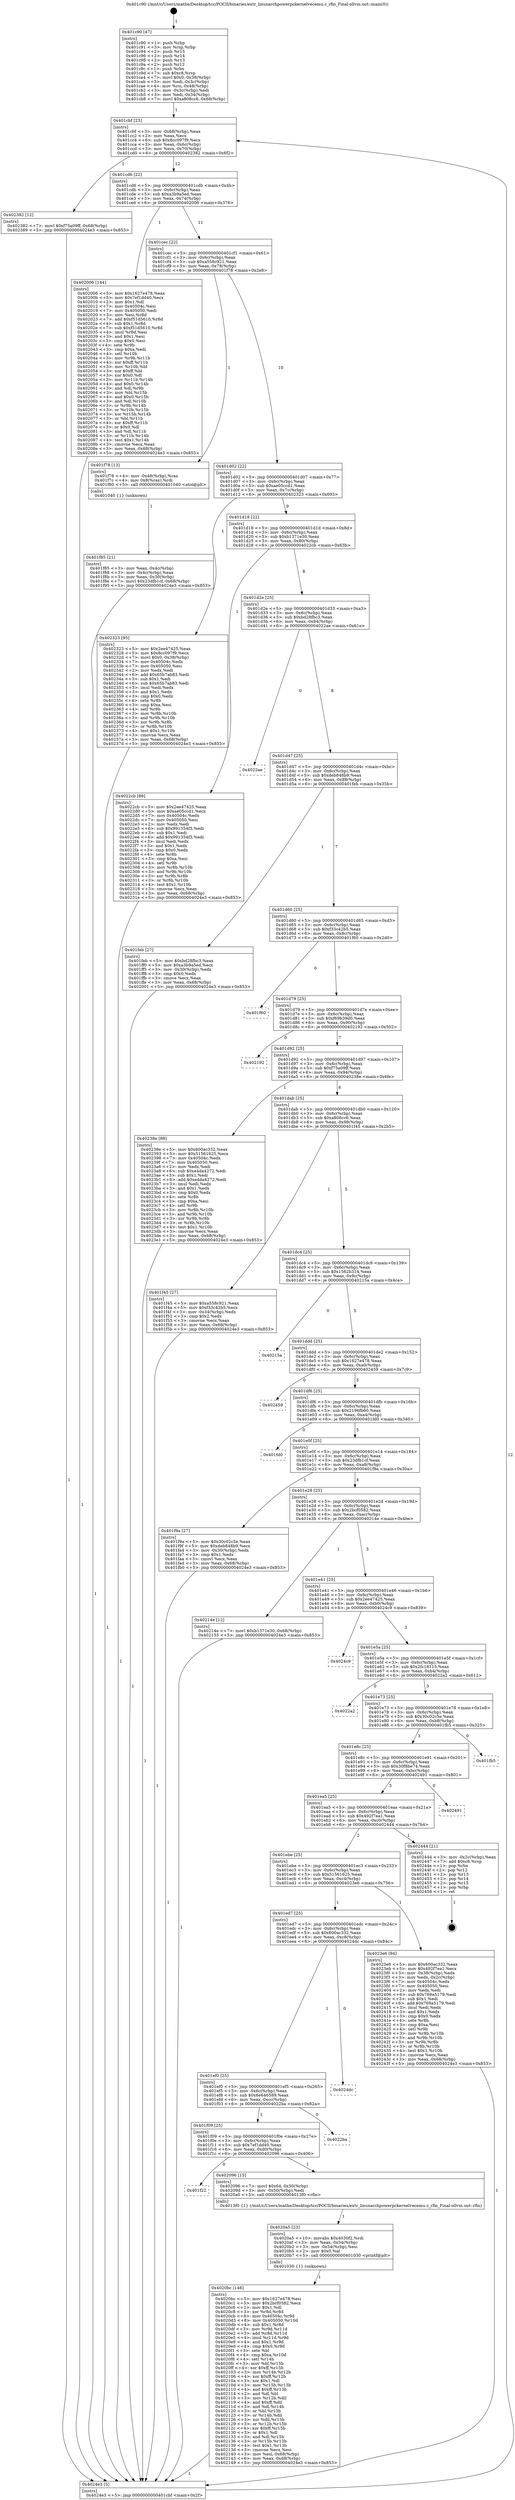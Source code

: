 digraph "0x401c90" {
  label = "0x401c90 (/mnt/c/Users/mathe/Desktop/tcc/POCII/binaries/extr_linuxarchpowerpckernelvecemu.c_rfin_Final-ollvm.out::main(0))"
  labelloc = "t"
  node[shape=record]

  Entry [label="",width=0.3,height=0.3,shape=circle,fillcolor=black,style=filled]
  "0x401cbf" [label="{
     0x401cbf [23]\l
     | [instrs]\l
     &nbsp;&nbsp;0x401cbf \<+3\>: mov -0x68(%rbp),%eax\l
     &nbsp;&nbsp;0x401cc2 \<+2\>: mov %eax,%ecx\l
     &nbsp;&nbsp;0x401cc4 \<+6\>: sub $0x8cc097f9,%ecx\l
     &nbsp;&nbsp;0x401cca \<+3\>: mov %eax,-0x6c(%rbp)\l
     &nbsp;&nbsp;0x401ccd \<+3\>: mov %ecx,-0x70(%rbp)\l
     &nbsp;&nbsp;0x401cd0 \<+6\>: je 0000000000402382 \<main+0x6f2\>\l
  }"]
  "0x402382" [label="{
     0x402382 [12]\l
     | [instrs]\l
     &nbsp;&nbsp;0x402382 \<+7\>: movl $0xf75a09ff,-0x68(%rbp)\l
     &nbsp;&nbsp;0x402389 \<+5\>: jmp 00000000004024e3 \<main+0x853\>\l
  }"]
  "0x401cd6" [label="{
     0x401cd6 [22]\l
     | [instrs]\l
     &nbsp;&nbsp;0x401cd6 \<+5\>: jmp 0000000000401cdb \<main+0x4b\>\l
     &nbsp;&nbsp;0x401cdb \<+3\>: mov -0x6c(%rbp),%eax\l
     &nbsp;&nbsp;0x401cde \<+5\>: sub $0xa3b9a5ed,%eax\l
     &nbsp;&nbsp;0x401ce3 \<+3\>: mov %eax,-0x74(%rbp)\l
     &nbsp;&nbsp;0x401ce6 \<+6\>: je 0000000000402006 \<main+0x376\>\l
  }"]
  Exit [label="",width=0.3,height=0.3,shape=circle,fillcolor=black,style=filled,peripheries=2]
  "0x402006" [label="{
     0x402006 [144]\l
     | [instrs]\l
     &nbsp;&nbsp;0x402006 \<+5\>: mov $0x1627e478,%eax\l
     &nbsp;&nbsp;0x40200b \<+5\>: mov $0x7ef1dd40,%ecx\l
     &nbsp;&nbsp;0x402010 \<+2\>: mov $0x1,%dl\l
     &nbsp;&nbsp;0x402012 \<+7\>: mov 0x40504c,%esi\l
     &nbsp;&nbsp;0x402019 \<+7\>: mov 0x405050,%edi\l
     &nbsp;&nbsp;0x402020 \<+3\>: mov %esi,%r8d\l
     &nbsp;&nbsp;0x402023 \<+7\>: add $0xf51d5610,%r8d\l
     &nbsp;&nbsp;0x40202a \<+4\>: sub $0x1,%r8d\l
     &nbsp;&nbsp;0x40202e \<+7\>: sub $0xf51d5610,%r8d\l
     &nbsp;&nbsp;0x402035 \<+4\>: imul %r8d,%esi\l
     &nbsp;&nbsp;0x402039 \<+3\>: and $0x1,%esi\l
     &nbsp;&nbsp;0x40203c \<+3\>: cmp $0x0,%esi\l
     &nbsp;&nbsp;0x40203f \<+4\>: sete %r9b\l
     &nbsp;&nbsp;0x402043 \<+3\>: cmp $0xa,%edi\l
     &nbsp;&nbsp;0x402046 \<+4\>: setl %r10b\l
     &nbsp;&nbsp;0x40204a \<+3\>: mov %r9b,%r11b\l
     &nbsp;&nbsp;0x40204d \<+4\>: xor $0xff,%r11b\l
     &nbsp;&nbsp;0x402051 \<+3\>: mov %r10b,%bl\l
     &nbsp;&nbsp;0x402054 \<+3\>: xor $0xff,%bl\l
     &nbsp;&nbsp;0x402057 \<+3\>: xor $0x0,%dl\l
     &nbsp;&nbsp;0x40205a \<+3\>: mov %r11b,%r14b\l
     &nbsp;&nbsp;0x40205d \<+4\>: and $0x0,%r14b\l
     &nbsp;&nbsp;0x402061 \<+3\>: and %dl,%r9b\l
     &nbsp;&nbsp;0x402064 \<+3\>: mov %bl,%r15b\l
     &nbsp;&nbsp;0x402067 \<+4\>: and $0x0,%r15b\l
     &nbsp;&nbsp;0x40206b \<+3\>: and %dl,%r10b\l
     &nbsp;&nbsp;0x40206e \<+3\>: or %r9b,%r14b\l
     &nbsp;&nbsp;0x402071 \<+3\>: or %r10b,%r15b\l
     &nbsp;&nbsp;0x402074 \<+3\>: xor %r15b,%r14b\l
     &nbsp;&nbsp;0x402077 \<+3\>: or %bl,%r11b\l
     &nbsp;&nbsp;0x40207a \<+4\>: xor $0xff,%r11b\l
     &nbsp;&nbsp;0x40207e \<+3\>: or $0x0,%dl\l
     &nbsp;&nbsp;0x402081 \<+3\>: and %dl,%r11b\l
     &nbsp;&nbsp;0x402084 \<+3\>: or %r11b,%r14b\l
     &nbsp;&nbsp;0x402087 \<+4\>: test $0x1,%r14b\l
     &nbsp;&nbsp;0x40208b \<+3\>: cmovne %ecx,%eax\l
     &nbsp;&nbsp;0x40208e \<+3\>: mov %eax,-0x68(%rbp)\l
     &nbsp;&nbsp;0x402091 \<+5\>: jmp 00000000004024e3 \<main+0x853\>\l
  }"]
  "0x401cec" [label="{
     0x401cec [22]\l
     | [instrs]\l
     &nbsp;&nbsp;0x401cec \<+5\>: jmp 0000000000401cf1 \<main+0x61\>\l
     &nbsp;&nbsp;0x401cf1 \<+3\>: mov -0x6c(%rbp),%eax\l
     &nbsp;&nbsp;0x401cf4 \<+5\>: sub $0xa558c921,%eax\l
     &nbsp;&nbsp;0x401cf9 \<+3\>: mov %eax,-0x78(%rbp)\l
     &nbsp;&nbsp;0x401cfc \<+6\>: je 0000000000401f78 \<main+0x2e8\>\l
  }"]
  "0x4020bc" [label="{
     0x4020bc [146]\l
     | [instrs]\l
     &nbsp;&nbsp;0x4020bc \<+5\>: mov $0x1627e478,%esi\l
     &nbsp;&nbsp;0x4020c1 \<+5\>: mov $0x2bcf0582,%ecx\l
     &nbsp;&nbsp;0x4020c6 \<+2\>: mov $0x1,%dl\l
     &nbsp;&nbsp;0x4020c8 \<+3\>: xor %r8d,%r8d\l
     &nbsp;&nbsp;0x4020cb \<+8\>: mov 0x40504c,%r9d\l
     &nbsp;&nbsp;0x4020d3 \<+8\>: mov 0x405050,%r10d\l
     &nbsp;&nbsp;0x4020db \<+4\>: sub $0x1,%r8d\l
     &nbsp;&nbsp;0x4020df \<+3\>: mov %r9d,%r11d\l
     &nbsp;&nbsp;0x4020e2 \<+3\>: add %r8d,%r11d\l
     &nbsp;&nbsp;0x4020e5 \<+4\>: imul %r11d,%r9d\l
     &nbsp;&nbsp;0x4020e9 \<+4\>: and $0x1,%r9d\l
     &nbsp;&nbsp;0x4020ed \<+4\>: cmp $0x0,%r9d\l
     &nbsp;&nbsp;0x4020f1 \<+3\>: sete %bl\l
     &nbsp;&nbsp;0x4020f4 \<+4\>: cmp $0xa,%r10d\l
     &nbsp;&nbsp;0x4020f8 \<+4\>: setl %r14b\l
     &nbsp;&nbsp;0x4020fc \<+3\>: mov %bl,%r15b\l
     &nbsp;&nbsp;0x4020ff \<+4\>: xor $0xff,%r15b\l
     &nbsp;&nbsp;0x402103 \<+3\>: mov %r14b,%r12b\l
     &nbsp;&nbsp;0x402106 \<+4\>: xor $0xff,%r12b\l
     &nbsp;&nbsp;0x40210a \<+3\>: xor $0x1,%dl\l
     &nbsp;&nbsp;0x40210d \<+3\>: mov %r15b,%r13b\l
     &nbsp;&nbsp;0x402110 \<+4\>: and $0xff,%r13b\l
     &nbsp;&nbsp;0x402114 \<+2\>: and %dl,%bl\l
     &nbsp;&nbsp;0x402116 \<+3\>: mov %r12b,%dil\l
     &nbsp;&nbsp;0x402119 \<+4\>: and $0xff,%dil\l
     &nbsp;&nbsp;0x40211d \<+3\>: and %dl,%r14b\l
     &nbsp;&nbsp;0x402120 \<+3\>: or %bl,%r13b\l
     &nbsp;&nbsp;0x402123 \<+3\>: or %r14b,%dil\l
     &nbsp;&nbsp;0x402126 \<+3\>: xor %dil,%r13b\l
     &nbsp;&nbsp;0x402129 \<+3\>: or %r12b,%r15b\l
     &nbsp;&nbsp;0x40212c \<+4\>: xor $0xff,%r15b\l
     &nbsp;&nbsp;0x402130 \<+3\>: or $0x1,%dl\l
     &nbsp;&nbsp;0x402133 \<+3\>: and %dl,%r15b\l
     &nbsp;&nbsp;0x402136 \<+3\>: or %r15b,%r13b\l
     &nbsp;&nbsp;0x402139 \<+4\>: test $0x1,%r13b\l
     &nbsp;&nbsp;0x40213d \<+3\>: cmovne %ecx,%esi\l
     &nbsp;&nbsp;0x402140 \<+3\>: mov %esi,-0x68(%rbp)\l
     &nbsp;&nbsp;0x402143 \<+6\>: mov %eax,-0xd8(%rbp)\l
     &nbsp;&nbsp;0x402149 \<+5\>: jmp 00000000004024e3 \<main+0x853\>\l
  }"]
  "0x401f78" [label="{
     0x401f78 [13]\l
     | [instrs]\l
     &nbsp;&nbsp;0x401f78 \<+4\>: mov -0x48(%rbp),%rax\l
     &nbsp;&nbsp;0x401f7c \<+4\>: mov 0x8(%rax),%rdi\l
     &nbsp;&nbsp;0x401f80 \<+5\>: call 0000000000401040 \<atoi@plt\>\l
     | [calls]\l
     &nbsp;&nbsp;0x401040 \{1\} (unknown)\l
  }"]
  "0x401d02" [label="{
     0x401d02 [22]\l
     | [instrs]\l
     &nbsp;&nbsp;0x401d02 \<+5\>: jmp 0000000000401d07 \<main+0x77\>\l
     &nbsp;&nbsp;0x401d07 \<+3\>: mov -0x6c(%rbp),%eax\l
     &nbsp;&nbsp;0x401d0a \<+5\>: sub $0xae05ccd1,%eax\l
     &nbsp;&nbsp;0x401d0f \<+3\>: mov %eax,-0x7c(%rbp)\l
     &nbsp;&nbsp;0x401d12 \<+6\>: je 0000000000402323 \<main+0x693\>\l
  }"]
  "0x4020a5" [label="{
     0x4020a5 [23]\l
     | [instrs]\l
     &nbsp;&nbsp;0x4020a5 \<+10\>: movabs $0x4030f2,%rdi\l
     &nbsp;&nbsp;0x4020af \<+3\>: mov %eax,-0x54(%rbp)\l
     &nbsp;&nbsp;0x4020b2 \<+3\>: mov -0x54(%rbp),%esi\l
     &nbsp;&nbsp;0x4020b5 \<+2\>: mov $0x0,%al\l
     &nbsp;&nbsp;0x4020b7 \<+5\>: call 0000000000401030 \<printf@plt\>\l
     | [calls]\l
     &nbsp;&nbsp;0x401030 \{1\} (unknown)\l
  }"]
  "0x402323" [label="{
     0x402323 [95]\l
     | [instrs]\l
     &nbsp;&nbsp;0x402323 \<+5\>: mov $0x2ee47425,%eax\l
     &nbsp;&nbsp;0x402328 \<+5\>: mov $0x8cc097f9,%ecx\l
     &nbsp;&nbsp;0x40232d \<+7\>: movl $0x0,-0x38(%rbp)\l
     &nbsp;&nbsp;0x402334 \<+7\>: mov 0x40504c,%edx\l
     &nbsp;&nbsp;0x40233b \<+7\>: mov 0x405050,%esi\l
     &nbsp;&nbsp;0x402342 \<+2\>: mov %edx,%edi\l
     &nbsp;&nbsp;0x402344 \<+6\>: add $0x65b7ab83,%edi\l
     &nbsp;&nbsp;0x40234a \<+3\>: sub $0x1,%edi\l
     &nbsp;&nbsp;0x40234d \<+6\>: sub $0x65b7ab83,%edi\l
     &nbsp;&nbsp;0x402353 \<+3\>: imul %edi,%edx\l
     &nbsp;&nbsp;0x402356 \<+3\>: and $0x1,%edx\l
     &nbsp;&nbsp;0x402359 \<+3\>: cmp $0x0,%edx\l
     &nbsp;&nbsp;0x40235c \<+4\>: sete %r8b\l
     &nbsp;&nbsp;0x402360 \<+3\>: cmp $0xa,%esi\l
     &nbsp;&nbsp;0x402363 \<+4\>: setl %r9b\l
     &nbsp;&nbsp;0x402367 \<+3\>: mov %r8b,%r10b\l
     &nbsp;&nbsp;0x40236a \<+3\>: and %r9b,%r10b\l
     &nbsp;&nbsp;0x40236d \<+3\>: xor %r9b,%r8b\l
     &nbsp;&nbsp;0x402370 \<+3\>: or %r8b,%r10b\l
     &nbsp;&nbsp;0x402373 \<+4\>: test $0x1,%r10b\l
     &nbsp;&nbsp;0x402377 \<+3\>: cmovne %ecx,%eax\l
     &nbsp;&nbsp;0x40237a \<+3\>: mov %eax,-0x68(%rbp)\l
     &nbsp;&nbsp;0x40237d \<+5\>: jmp 00000000004024e3 \<main+0x853\>\l
  }"]
  "0x401d18" [label="{
     0x401d18 [22]\l
     | [instrs]\l
     &nbsp;&nbsp;0x401d18 \<+5\>: jmp 0000000000401d1d \<main+0x8d\>\l
     &nbsp;&nbsp;0x401d1d \<+3\>: mov -0x6c(%rbp),%eax\l
     &nbsp;&nbsp;0x401d20 \<+5\>: sub $0xb1371e30,%eax\l
     &nbsp;&nbsp;0x401d25 \<+3\>: mov %eax,-0x80(%rbp)\l
     &nbsp;&nbsp;0x401d28 \<+6\>: je 00000000004022cb \<main+0x63b\>\l
  }"]
  "0x401f22" [label="{
     0x401f22\l
  }", style=dashed]
  "0x4022cb" [label="{
     0x4022cb [88]\l
     | [instrs]\l
     &nbsp;&nbsp;0x4022cb \<+5\>: mov $0x2ee47425,%eax\l
     &nbsp;&nbsp;0x4022d0 \<+5\>: mov $0xae05ccd1,%ecx\l
     &nbsp;&nbsp;0x4022d5 \<+7\>: mov 0x40504c,%edx\l
     &nbsp;&nbsp;0x4022dc \<+7\>: mov 0x405050,%esi\l
     &nbsp;&nbsp;0x4022e3 \<+2\>: mov %edx,%edi\l
     &nbsp;&nbsp;0x4022e5 \<+6\>: sub $0x991354f3,%edi\l
     &nbsp;&nbsp;0x4022eb \<+3\>: sub $0x1,%edi\l
     &nbsp;&nbsp;0x4022ee \<+6\>: add $0x991354f3,%edi\l
     &nbsp;&nbsp;0x4022f4 \<+3\>: imul %edi,%edx\l
     &nbsp;&nbsp;0x4022f7 \<+3\>: and $0x1,%edx\l
     &nbsp;&nbsp;0x4022fa \<+3\>: cmp $0x0,%edx\l
     &nbsp;&nbsp;0x4022fd \<+4\>: sete %r8b\l
     &nbsp;&nbsp;0x402301 \<+3\>: cmp $0xa,%esi\l
     &nbsp;&nbsp;0x402304 \<+4\>: setl %r9b\l
     &nbsp;&nbsp;0x402308 \<+3\>: mov %r8b,%r10b\l
     &nbsp;&nbsp;0x40230b \<+3\>: and %r9b,%r10b\l
     &nbsp;&nbsp;0x40230e \<+3\>: xor %r9b,%r8b\l
     &nbsp;&nbsp;0x402311 \<+3\>: or %r8b,%r10b\l
     &nbsp;&nbsp;0x402314 \<+4\>: test $0x1,%r10b\l
     &nbsp;&nbsp;0x402318 \<+3\>: cmovne %ecx,%eax\l
     &nbsp;&nbsp;0x40231b \<+3\>: mov %eax,-0x68(%rbp)\l
     &nbsp;&nbsp;0x40231e \<+5\>: jmp 00000000004024e3 \<main+0x853\>\l
  }"]
  "0x401d2e" [label="{
     0x401d2e [25]\l
     | [instrs]\l
     &nbsp;&nbsp;0x401d2e \<+5\>: jmp 0000000000401d33 \<main+0xa3\>\l
     &nbsp;&nbsp;0x401d33 \<+3\>: mov -0x6c(%rbp),%eax\l
     &nbsp;&nbsp;0x401d36 \<+5\>: sub $0xbd28fbc3,%eax\l
     &nbsp;&nbsp;0x401d3b \<+6\>: mov %eax,-0x84(%rbp)\l
     &nbsp;&nbsp;0x401d41 \<+6\>: je 00000000004022ae \<main+0x61e\>\l
  }"]
  "0x402096" [label="{
     0x402096 [15]\l
     | [instrs]\l
     &nbsp;&nbsp;0x402096 \<+7\>: movl $0x64,-0x50(%rbp)\l
     &nbsp;&nbsp;0x40209d \<+3\>: mov -0x50(%rbp),%edi\l
     &nbsp;&nbsp;0x4020a0 \<+5\>: call 00000000004013f0 \<rfin\>\l
     | [calls]\l
     &nbsp;&nbsp;0x4013f0 \{1\} (/mnt/c/Users/mathe/Desktop/tcc/POCII/binaries/extr_linuxarchpowerpckernelvecemu.c_rfin_Final-ollvm.out::rfin)\l
  }"]
  "0x4022ae" [label="{
     0x4022ae\l
  }", style=dashed]
  "0x401d47" [label="{
     0x401d47 [25]\l
     | [instrs]\l
     &nbsp;&nbsp;0x401d47 \<+5\>: jmp 0000000000401d4c \<main+0xbc\>\l
     &nbsp;&nbsp;0x401d4c \<+3\>: mov -0x6c(%rbp),%eax\l
     &nbsp;&nbsp;0x401d4f \<+5\>: sub $0xdeb848b9,%eax\l
     &nbsp;&nbsp;0x401d54 \<+6\>: mov %eax,-0x88(%rbp)\l
     &nbsp;&nbsp;0x401d5a \<+6\>: je 0000000000401feb \<main+0x35b\>\l
  }"]
  "0x401f09" [label="{
     0x401f09 [25]\l
     | [instrs]\l
     &nbsp;&nbsp;0x401f09 \<+5\>: jmp 0000000000401f0e \<main+0x27e\>\l
     &nbsp;&nbsp;0x401f0e \<+3\>: mov -0x6c(%rbp),%eax\l
     &nbsp;&nbsp;0x401f11 \<+5\>: sub $0x7ef1dd40,%eax\l
     &nbsp;&nbsp;0x401f16 \<+6\>: mov %eax,-0xd0(%rbp)\l
     &nbsp;&nbsp;0x401f1c \<+6\>: je 0000000000402096 \<main+0x406\>\l
  }"]
  "0x401feb" [label="{
     0x401feb [27]\l
     | [instrs]\l
     &nbsp;&nbsp;0x401feb \<+5\>: mov $0xbd28fbc3,%eax\l
     &nbsp;&nbsp;0x401ff0 \<+5\>: mov $0xa3b9a5ed,%ecx\l
     &nbsp;&nbsp;0x401ff5 \<+3\>: mov -0x30(%rbp),%edx\l
     &nbsp;&nbsp;0x401ff8 \<+3\>: cmp $0x0,%edx\l
     &nbsp;&nbsp;0x401ffb \<+3\>: cmove %ecx,%eax\l
     &nbsp;&nbsp;0x401ffe \<+3\>: mov %eax,-0x68(%rbp)\l
     &nbsp;&nbsp;0x402001 \<+5\>: jmp 00000000004024e3 \<main+0x853\>\l
  }"]
  "0x401d60" [label="{
     0x401d60 [25]\l
     | [instrs]\l
     &nbsp;&nbsp;0x401d60 \<+5\>: jmp 0000000000401d65 \<main+0xd5\>\l
     &nbsp;&nbsp;0x401d65 \<+3\>: mov -0x6c(%rbp),%eax\l
     &nbsp;&nbsp;0x401d68 \<+5\>: sub $0xf33c42b5,%eax\l
     &nbsp;&nbsp;0x401d6d \<+6\>: mov %eax,-0x8c(%rbp)\l
     &nbsp;&nbsp;0x401d73 \<+6\>: je 0000000000401f60 \<main+0x2d0\>\l
  }"]
  "0x4022ba" [label="{
     0x4022ba\l
  }", style=dashed]
  "0x401f60" [label="{
     0x401f60\l
  }", style=dashed]
  "0x401d79" [label="{
     0x401d79 [25]\l
     | [instrs]\l
     &nbsp;&nbsp;0x401d79 \<+5\>: jmp 0000000000401d7e \<main+0xee\>\l
     &nbsp;&nbsp;0x401d7e \<+3\>: mov -0x6c(%rbp),%eax\l
     &nbsp;&nbsp;0x401d81 \<+5\>: sub $0xf69b39d0,%eax\l
     &nbsp;&nbsp;0x401d86 \<+6\>: mov %eax,-0x90(%rbp)\l
     &nbsp;&nbsp;0x401d8c \<+6\>: je 0000000000402192 \<main+0x502\>\l
  }"]
  "0x401ef0" [label="{
     0x401ef0 [25]\l
     | [instrs]\l
     &nbsp;&nbsp;0x401ef0 \<+5\>: jmp 0000000000401ef5 \<main+0x265\>\l
     &nbsp;&nbsp;0x401ef5 \<+3\>: mov -0x6c(%rbp),%eax\l
     &nbsp;&nbsp;0x401ef8 \<+5\>: sub $0x6e646589,%eax\l
     &nbsp;&nbsp;0x401efd \<+6\>: mov %eax,-0xcc(%rbp)\l
     &nbsp;&nbsp;0x401f03 \<+6\>: je 00000000004022ba \<main+0x62a\>\l
  }"]
  "0x402192" [label="{
     0x402192\l
  }", style=dashed]
  "0x401d92" [label="{
     0x401d92 [25]\l
     | [instrs]\l
     &nbsp;&nbsp;0x401d92 \<+5\>: jmp 0000000000401d97 \<main+0x107\>\l
     &nbsp;&nbsp;0x401d97 \<+3\>: mov -0x6c(%rbp),%eax\l
     &nbsp;&nbsp;0x401d9a \<+5\>: sub $0xf75a09ff,%eax\l
     &nbsp;&nbsp;0x401d9f \<+6\>: mov %eax,-0x94(%rbp)\l
     &nbsp;&nbsp;0x401da5 \<+6\>: je 000000000040238e \<main+0x6fe\>\l
  }"]
  "0x4024dc" [label="{
     0x4024dc\l
  }", style=dashed]
  "0x40238e" [label="{
     0x40238e [88]\l
     | [instrs]\l
     &nbsp;&nbsp;0x40238e \<+5\>: mov $0x600ac332,%eax\l
     &nbsp;&nbsp;0x402393 \<+5\>: mov $0x51561625,%ecx\l
     &nbsp;&nbsp;0x402398 \<+7\>: mov 0x40504c,%edx\l
     &nbsp;&nbsp;0x40239f \<+7\>: mov 0x405050,%esi\l
     &nbsp;&nbsp;0x4023a6 \<+2\>: mov %edx,%edi\l
     &nbsp;&nbsp;0x4023a8 \<+6\>: sub $0xe4da4272,%edi\l
     &nbsp;&nbsp;0x4023ae \<+3\>: sub $0x1,%edi\l
     &nbsp;&nbsp;0x4023b1 \<+6\>: add $0xe4da4272,%edi\l
     &nbsp;&nbsp;0x4023b7 \<+3\>: imul %edi,%edx\l
     &nbsp;&nbsp;0x4023ba \<+3\>: and $0x1,%edx\l
     &nbsp;&nbsp;0x4023bd \<+3\>: cmp $0x0,%edx\l
     &nbsp;&nbsp;0x4023c0 \<+4\>: sete %r8b\l
     &nbsp;&nbsp;0x4023c4 \<+3\>: cmp $0xa,%esi\l
     &nbsp;&nbsp;0x4023c7 \<+4\>: setl %r9b\l
     &nbsp;&nbsp;0x4023cb \<+3\>: mov %r8b,%r10b\l
     &nbsp;&nbsp;0x4023ce \<+3\>: and %r9b,%r10b\l
     &nbsp;&nbsp;0x4023d1 \<+3\>: xor %r9b,%r8b\l
     &nbsp;&nbsp;0x4023d4 \<+3\>: or %r8b,%r10b\l
     &nbsp;&nbsp;0x4023d7 \<+4\>: test $0x1,%r10b\l
     &nbsp;&nbsp;0x4023db \<+3\>: cmovne %ecx,%eax\l
     &nbsp;&nbsp;0x4023de \<+3\>: mov %eax,-0x68(%rbp)\l
     &nbsp;&nbsp;0x4023e1 \<+5\>: jmp 00000000004024e3 \<main+0x853\>\l
  }"]
  "0x401dab" [label="{
     0x401dab [25]\l
     | [instrs]\l
     &nbsp;&nbsp;0x401dab \<+5\>: jmp 0000000000401db0 \<main+0x120\>\l
     &nbsp;&nbsp;0x401db0 \<+3\>: mov -0x6c(%rbp),%eax\l
     &nbsp;&nbsp;0x401db3 \<+5\>: sub $0xa808cc6,%eax\l
     &nbsp;&nbsp;0x401db8 \<+6\>: mov %eax,-0x98(%rbp)\l
     &nbsp;&nbsp;0x401dbe \<+6\>: je 0000000000401f45 \<main+0x2b5\>\l
  }"]
  "0x401ed7" [label="{
     0x401ed7 [25]\l
     | [instrs]\l
     &nbsp;&nbsp;0x401ed7 \<+5\>: jmp 0000000000401edc \<main+0x24c\>\l
     &nbsp;&nbsp;0x401edc \<+3\>: mov -0x6c(%rbp),%eax\l
     &nbsp;&nbsp;0x401edf \<+5\>: sub $0x600ac332,%eax\l
     &nbsp;&nbsp;0x401ee4 \<+6\>: mov %eax,-0xc8(%rbp)\l
     &nbsp;&nbsp;0x401eea \<+6\>: je 00000000004024dc \<main+0x84c\>\l
  }"]
  "0x401f45" [label="{
     0x401f45 [27]\l
     | [instrs]\l
     &nbsp;&nbsp;0x401f45 \<+5\>: mov $0xa558c921,%eax\l
     &nbsp;&nbsp;0x401f4a \<+5\>: mov $0xf33c42b5,%ecx\l
     &nbsp;&nbsp;0x401f4f \<+3\>: mov -0x34(%rbp),%edx\l
     &nbsp;&nbsp;0x401f52 \<+3\>: cmp $0x2,%edx\l
     &nbsp;&nbsp;0x401f55 \<+3\>: cmovne %ecx,%eax\l
     &nbsp;&nbsp;0x401f58 \<+3\>: mov %eax,-0x68(%rbp)\l
     &nbsp;&nbsp;0x401f5b \<+5\>: jmp 00000000004024e3 \<main+0x853\>\l
  }"]
  "0x401dc4" [label="{
     0x401dc4 [25]\l
     | [instrs]\l
     &nbsp;&nbsp;0x401dc4 \<+5\>: jmp 0000000000401dc9 \<main+0x139\>\l
     &nbsp;&nbsp;0x401dc9 \<+3\>: mov -0x6c(%rbp),%eax\l
     &nbsp;&nbsp;0x401dcc \<+5\>: sub $0x1562b314,%eax\l
     &nbsp;&nbsp;0x401dd1 \<+6\>: mov %eax,-0x9c(%rbp)\l
     &nbsp;&nbsp;0x401dd7 \<+6\>: je 000000000040215a \<main+0x4ca\>\l
  }"]
  "0x4024e3" [label="{
     0x4024e3 [5]\l
     | [instrs]\l
     &nbsp;&nbsp;0x4024e3 \<+5\>: jmp 0000000000401cbf \<main+0x2f\>\l
  }"]
  "0x401c90" [label="{
     0x401c90 [47]\l
     | [instrs]\l
     &nbsp;&nbsp;0x401c90 \<+1\>: push %rbp\l
     &nbsp;&nbsp;0x401c91 \<+3\>: mov %rsp,%rbp\l
     &nbsp;&nbsp;0x401c94 \<+2\>: push %r15\l
     &nbsp;&nbsp;0x401c96 \<+2\>: push %r14\l
     &nbsp;&nbsp;0x401c98 \<+2\>: push %r13\l
     &nbsp;&nbsp;0x401c9a \<+2\>: push %r12\l
     &nbsp;&nbsp;0x401c9c \<+1\>: push %rbx\l
     &nbsp;&nbsp;0x401c9d \<+7\>: sub $0xc8,%rsp\l
     &nbsp;&nbsp;0x401ca4 \<+7\>: movl $0x0,-0x38(%rbp)\l
     &nbsp;&nbsp;0x401cab \<+3\>: mov %edi,-0x3c(%rbp)\l
     &nbsp;&nbsp;0x401cae \<+4\>: mov %rsi,-0x48(%rbp)\l
     &nbsp;&nbsp;0x401cb2 \<+3\>: mov -0x3c(%rbp),%edi\l
     &nbsp;&nbsp;0x401cb5 \<+3\>: mov %edi,-0x34(%rbp)\l
     &nbsp;&nbsp;0x401cb8 \<+7\>: movl $0xa808cc6,-0x68(%rbp)\l
  }"]
  "0x401f85" [label="{
     0x401f85 [21]\l
     | [instrs]\l
     &nbsp;&nbsp;0x401f85 \<+3\>: mov %eax,-0x4c(%rbp)\l
     &nbsp;&nbsp;0x401f88 \<+3\>: mov -0x4c(%rbp),%eax\l
     &nbsp;&nbsp;0x401f8b \<+3\>: mov %eax,-0x30(%rbp)\l
     &nbsp;&nbsp;0x401f8e \<+7\>: movl $0x23dfb1cf,-0x68(%rbp)\l
     &nbsp;&nbsp;0x401f95 \<+5\>: jmp 00000000004024e3 \<main+0x853\>\l
  }"]
  "0x4023e6" [label="{
     0x4023e6 [94]\l
     | [instrs]\l
     &nbsp;&nbsp;0x4023e6 \<+5\>: mov $0x600ac332,%eax\l
     &nbsp;&nbsp;0x4023eb \<+5\>: mov $0x492f7ea1,%ecx\l
     &nbsp;&nbsp;0x4023f0 \<+3\>: mov -0x38(%rbp),%edx\l
     &nbsp;&nbsp;0x4023f3 \<+3\>: mov %edx,-0x2c(%rbp)\l
     &nbsp;&nbsp;0x4023f6 \<+7\>: mov 0x40504c,%edx\l
     &nbsp;&nbsp;0x4023fd \<+7\>: mov 0x405050,%esi\l
     &nbsp;&nbsp;0x402404 \<+2\>: mov %edx,%edi\l
     &nbsp;&nbsp;0x402406 \<+6\>: sub $0x769a5179,%edi\l
     &nbsp;&nbsp;0x40240c \<+3\>: sub $0x1,%edi\l
     &nbsp;&nbsp;0x40240f \<+6\>: add $0x769a5179,%edi\l
     &nbsp;&nbsp;0x402415 \<+3\>: imul %edi,%edx\l
     &nbsp;&nbsp;0x402418 \<+3\>: and $0x1,%edx\l
     &nbsp;&nbsp;0x40241b \<+3\>: cmp $0x0,%edx\l
     &nbsp;&nbsp;0x40241e \<+4\>: sete %r8b\l
     &nbsp;&nbsp;0x402422 \<+3\>: cmp $0xa,%esi\l
     &nbsp;&nbsp;0x402425 \<+4\>: setl %r9b\l
     &nbsp;&nbsp;0x402429 \<+3\>: mov %r8b,%r10b\l
     &nbsp;&nbsp;0x40242c \<+3\>: and %r9b,%r10b\l
     &nbsp;&nbsp;0x40242f \<+3\>: xor %r9b,%r8b\l
     &nbsp;&nbsp;0x402432 \<+3\>: or %r8b,%r10b\l
     &nbsp;&nbsp;0x402435 \<+4\>: test $0x1,%r10b\l
     &nbsp;&nbsp;0x402439 \<+3\>: cmovne %ecx,%eax\l
     &nbsp;&nbsp;0x40243c \<+3\>: mov %eax,-0x68(%rbp)\l
     &nbsp;&nbsp;0x40243f \<+5\>: jmp 00000000004024e3 \<main+0x853\>\l
  }"]
  "0x40215a" [label="{
     0x40215a\l
  }", style=dashed]
  "0x401ddd" [label="{
     0x401ddd [25]\l
     | [instrs]\l
     &nbsp;&nbsp;0x401ddd \<+5\>: jmp 0000000000401de2 \<main+0x152\>\l
     &nbsp;&nbsp;0x401de2 \<+3\>: mov -0x6c(%rbp),%eax\l
     &nbsp;&nbsp;0x401de5 \<+5\>: sub $0x1627e478,%eax\l
     &nbsp;&nbsp;0x401dea \<+6\>: mov %eax,-0xa0(%rbp)\l
     &nbsp;&nbsp;0x401df0 \<+6\>: je 0000000000402459 \<main+0x7c9\>\l
  }"]
  "0x401ebe" [label="{
     0x401ebe [25]\l
     | [instrs]\l
     &nbsp;&nbsp;0x401ebe \<+5\>: jmp 0000000000401ec3 \<main+0x233\>\l
     &nbsp;&nbsp;0x401ec3 \<+3\>: mov -0x6c(%rbp),%eax\l
     &nbsp;&nbsp;0x401ec6 \<+5\>: sub $0x51561625,%eax\l
     &nbsp;&nbsp;0x401ecb \<+6\>: mov %eax,-0xc4(%rbp)\l
     &nbsp;&nbsp;0x401ed1 \<+6\>: je 00000000004023e6 \<main+0x756\>\l
  }"]
  "0x402459" [label="{
     0x402459\l
  }", style=dashed]
  "0x401df6" [label="{
     0x401df6 [25]\l
     | [instrs]\l
     &nbsp;&nbsp;0x401df6 \<+5\>: jmp 0000000000401dfb \<main+0x16b\>\l
     &nbsp;&nbsp;0x401dfb \<+3\>: mov -0x6c(%rbp),%eax\l
     &nbsp;&nbsp;0x401dfe \<+5\>: sub $0x2196fb60,%eax\l
     &nbsp;&nbsp;0x401e03 \<+6\>: mov %eax,-0xa4(%rbp)\l
     &nbsp;&nbsp;0x401e09 \<+6\>: je 0000000000401fd0 \<main+0x340\>\l
  }"]
  "0x402444" [label="{
     0x402444 [21]\l
     | [instrs]\l
     &nbsp;&nbsp;0x402444 \<+3\>: mov -0x2c(%rbp),%eax\l
     &nbsp;&nbsp;0x402447 \<+7\>: add $0xc8,%rsp\l
     &nbsp;&nbsp;0x40244e \<+1\>: pop %rbx\l
     &nbsp;&nbsp;0x40244f \<+2\>: pop %r12\l
     &nbsp;&nbsp;0x402451 \<+2\>: pop %r13\l
     &nbsp;&nbsp;0x402453 \<+2\>: pop %r14\l
     &nbsp;&nbsp;0x402455 \<+2\>: pop %r15\l
     &nbsp;&nbsp;0x402457 \<+1\>: pop %rbp\l
     &nbsp;&nbsp;0x402458 \<+1\>: ret\l
  }"]
  "0x401fd0" [label="{
     0x401fd0\l
  }", style=dashed]
  "0x401e0f" [label="{
     0x401e0f [25]\l
     | [instrs]\l
     &nbsp;&nbsp;0x401e0f \<+5\>: jmp 0000000000401e14 \<main+0x184\>\l
     &nbsp;&nbsp;0x401e14 \<+3\>: mov -0x6c(%rbp),%eax\l
     &nbsp;&nbsp;0x401e17 \<+5\>: sub $0x23dfb1cf,%eax\l
     &nbsp;&nbsp;0x401e1c \<+6\>: mov %eax,-0xa8(%rbp)\l
     &nbsp;&nbsp;0x401e22 \<+6\>: je 0000000000401f9a \<main+0x30a\>\l
  }"]
  "0x401ea5" [label="{
     0x401ea5 [25]\l
     | [instrs]\l
     &nbsp;&nbsp;0x401ea5 \<+5\>: jmp 0000000000401eaa \<main+0x21a\>\l
     &nbsp;&nbsp;0x401eaa \<+3\>: mov -0x6c(%rbp),%eax\l
     &nbsp;&nbsp;0x401ead \<+5\>: sub $0x492f7ea1,%eax\l
     &nbsp;&nbsp;0x401eb2 \<+6\>: mov %eax,-0xc0(%rbp)\l
     &nbsp;&nbsp;0x401eb8 \<+6\>: je 0000000000402444 \<main+0x7b4\>\l
  }"]
  "0x401f9a" [label="{
     0x401f9a [27]\l
     | [instrs]\l
     &nbsp;&nbsp;0x401f9a \<+5\>: mov $0x30c02c5e,%eax\l
     &nbsp;&nbsp;0x401f9f \<+5\>: mov $0xdeb848b9,%ecx\l
     &nbsp;&nbsp;0x401fa4 \<+3\>: mov -0x30(%rbp),%edx\l
     &nbsp;&nbsp;0x401fa7 \<+3\>: cmp $0x1,%edx\l
     &nbsp;&nbsp;0x401faa \<+3\>: cmovl %ecx,%eax\l
     &nbsp;&nbsp;0x401fad \<+3\>: mov %eax,-0x68(%rbp)\l
     &nbsp;&nbsp;0x401fb0 \<+5\>: jmp 00000000004024e3 \<main+0x853\>\l
  }"]
  "0x401e28" [label="{
     0x401e28 [25]\l
     | [instrs]\l
     &nbsp;&nbsp;0x401e28 \<+5\>: jmp 0000000000401e2d \<main+0x19d\>\l
     &nbsp;&nbsp;0x401e2d \<+3\>: mov -0x6c(%rbp),%eax\l
     &nbsp;&nbsp;0x401e30 \<+5\>: sub $0x2bcf0582,%eax\l
     &nbsp;&nbsp;0x401e35 \<+6\>: mov %eax,-0xac(%rbp)\l
     &nbsp;&nbsp;0x401e3b \<+6\>: je 000000000040214e \<main+0x4be\>\l
  }"]
  "0x402491" [label="{
     0x402491\l
  }", style=dashed]
  "0x40214e" [label="{
     0x40214e [12]\l
     | [instrs]\l
     &nbsp;&nbsp;0x40214e \<+7\>: movl $0xb1371e30,-0x68(%rbp)\l
     &nbsp;&nbsp;0x402155 \<+5\>: jmp 00000000004024e3 \<main+0x853\>\l
  }"]
  "0x401e41" [label="{
     0x401e41 [25]\l
     | [instrs]\l
     &nbsp;&nbsp;0x401e41 \<+5\>: jmp 0000000000401e46 \<main+0x1b6\>\l
     &nbsp;&nbsp;0x401e46 \<+3\>: mov -0x6c(%rbp),%eax\l
     &nbsp;&nbsp;0x401e49 \<+5\>: sub $0x2ee47425,%eax\l
     &nbsp;&nbsp;0x401e4e \<+6\>: mov %eax,-0xb0(%rbp)\l
     &nbsp;&nbsp;0x401e54 \<+6\>: je 00000000004024c9 \<main+0x839\>\l
  }"]
  "0x401e8c" [label="{
     0x401e8c [25]\l
     | [instrs]\l
     &nbsp;&nbsp;0x401e8c \<+5\>: jmp 0000000000401e91 \<main+0x201\>\l
     &nbsp;&nbsp;0x401e91 \<+3\>: mov -0x6c(%rbp),%eax\l
     &nbsp;&nbsp;0x401e94 \<+5\>: sub $0x30f8be74,%eax\l
     &nbsp;&nbsp;0x401e99 \<+6\>: mov %eax,-0xbc(%rbp)\l
     &nbsp;&nbsp;0x401e9f \<+6\>: je 0000000000402491 \<main+0x801\>\l
  }"]
  "0x4024c9" [label="{
     0x4024c9\l
  }", style=dashed]
  "0x401e5a" [label="{
     0x401e5a [25]\l
     | [instrs]\l
     &nbsp;&nbsp;0x401e5a \<+5\>: jmp 0000000000401e5f \<main+0x1cf\>\l
     &nbsp;&nbsp;0x401e5f \<+3\>: mov -0x6c(%rbp),%eax\l
     &nbsp;&nbsp;0x401e62 \<+5\>: sub $0x2fc18115,%eax\l
     &nbsp;&nbsp;0x401e67 \<+6\>: mov %eax,-0xb4(%rbp)\l
     &nbsp;&nbsp;0x401e6d \<+6\>: je 00000000004022a2 \<main+0x612\>\l
  }"]
  "0x401fb5" [label="{
     0x401fb5\l
  }", style=dashed]
  "0x4022a2" [label="{
     0x4022a2\l
  }", style=dashed]
  "0x401e73" [label="{
     0x401e73 [25]\l
     | [instrs]\l
     &nbsp;&nbsp;0x401e73 \<+5\>: jmp 0000000000401e78 \<main+0x1e8\>\l
     &nbsp;&nbsp;0x401e78 \<+3\>: mov -0x6c(%rbp),%eax\l
     &nbsp;&nbsp;0x401e7b \<+5\>: sub $0x30c02c5e,%eax\l
     &nbsp;&nbsp;0x401e80 \<+6\>: mov %eax,-0xb8(%rbp)\l
     &nbsp;&nbsp;0x401e86 \<+6\>: je 0000000000401fb5 \<main+0x325\>\l
  }"]
  Entry -> "0x401c90" [label=" 1"]
  "0x401cbf" -> "0x402382" [label=" 1"]
  "0x401cbf" -> "0x401cd6" [label=" 12"]
  "0x402444" -> Exit [label=" 1"]
  "0x401cd6" -> "0x402006" [label=" 1"]
  "0x401cd6" -> "0x401cec" [label=" 11"]
  "0x4023e6" -> "0x4024e3" [label=" 1"]
  "0x401cec" -> "0x401f78" [label=" 1"]
  "0x401cec" -> "0x401d02" [label=" 10"]
  "0x40238e" -> "0x4024e3" [label=" 1"]
  "0x401d02" -> "0x402323" [label=" 1"]
  "0x401d02" -> "0x401d18" [label=" 9"]
  "0x402382" -> "0x4024e3" [label=" 1"]
  "0x401d18" -> "0x4022cb" [label=" 1"]
  "0x401d18" -> "0x401d2e" [label=" 8"]
  "0x402323" -> "0x4024e3" [label=" 1"]
  "0x401d2e" -> "0x4022ae" [label=" 0"]
  "0x401d2e" -> "0x401d47" [label=" 8"]
  "0x4022cb" -> "0x4024e3" [label=" 1"]
  "0x401d47" -> "0x401feb" [label=" 1"]
  "0x401d47" -> "0x401d60" [label=" 7"]
  "0x4020bc" -> "0x4024e3" [label=" 1"]
  "0x401d60" -> "0x401f60" [label=" 0"]
  "0x401d60" -> "0x401d79" [label=" 7"]
  "0x4020a5" -> "0x4020bc" [label=" 1"]
  "0x401d79" -> "0x402192" [label=" 0"]
  "0x401d79" -> "0x401d92" [label=" 7"]
  "0x401f09" -> "0x401f22" [label=" 0"]
  "0x401d92" -> "0x40238e" [label=" 1"]
  "0x401d92" -> "0x401dab" [label=" 6"]
  "0x401f09" -> "0x402096" [label=" 1"]
  "0x401dab" -> "0x401f45" [label=" 1"]
  "0x401dab" -> "0x401dc4" [label=" 5"]
  "0x401f45" -> "0x4024e3" [label=" 1"]
  "0x401c90" -> "0x401cbf" [label=" 1"]
  "0x4024e3" -> "0x401cbf" [label=" 12"]
  "0x401f78" -> "0x401f85" [label=" 1"]
  "0x401f85" -> "0x4024e3" [label=" 1"]
  "0x401ef0" -> "0x401f09" [label=" 1"]
  "0x401dc4" -> "0x40215a" [label=" 0"]
  "0x401dc4" -> "0x401ddd" [label=" 5"]
  "0x401ef0" -> "0x4022ba" [label=" 0"]
  "0x401ddd" -> "0x402459" [label=" 0"]
  "0x401ddd" -> "0x401df6" [label=" 5"]
  "0x401ed7" -> "0x401ef0" [label=" 1"]
  "0x401df6" -> "0x401fd0" [label=" 0"]
  "0x401df6" -> "0x401e0f" [label=" 5"]
  "0x401ed7" -> "0x4024dc" [label=" 0"]
  "0x401e0f" -> "0x401f9a" [label=" 1"]
  "0x401e0f" -> "0x401e28" [label=" 4"]
  "0x401f9a" -> "0x4024e3" [label=" 1"]
  "0x401feb" -> "0x4024e3" [label=" 1"]
  "0x402006" -> "0x4024e3" [label=" 1"]
  "0x401ebe" -> "0x401ed7" [label=" 1"]
  "0x401e28" -> "0x40214e" [label=" 1"]
  "0x401e28" -> "0x401e41" [label=" 3"]
  "0x401ebe" -> "0x4023e6" [label=" 1"]
  "0x401e41" -> "0x4024c9" [label=" 0"]
  "0x401e41" -> "0x401e5a" [label=" 3"]
  "0x401ea5" -> "0x401ebe" [label=" 2"]
  "0x401e5a" -> "0x4022a2" [label=" 0"]
  "0x401e5a" -> "0x401e73" [label=" 3"]
  "0x401ea5" -> "0x402444" [label=" 1"]
  "0x401e73" -> "0x401fb5" [label=" 0"]
  "0x401e73" -> "0x401e8c" [label=" 3"]
  "0x402096" -> "0x4020a5" [label=" 1"]
  "0x401e8c" -> "0x402491" [label=" 0"]
  "0x401e8c" -> "0x401ea5" [label=" 3"]
  "0x40214e" -> "0x4024e3" [label=" 1"]
}
